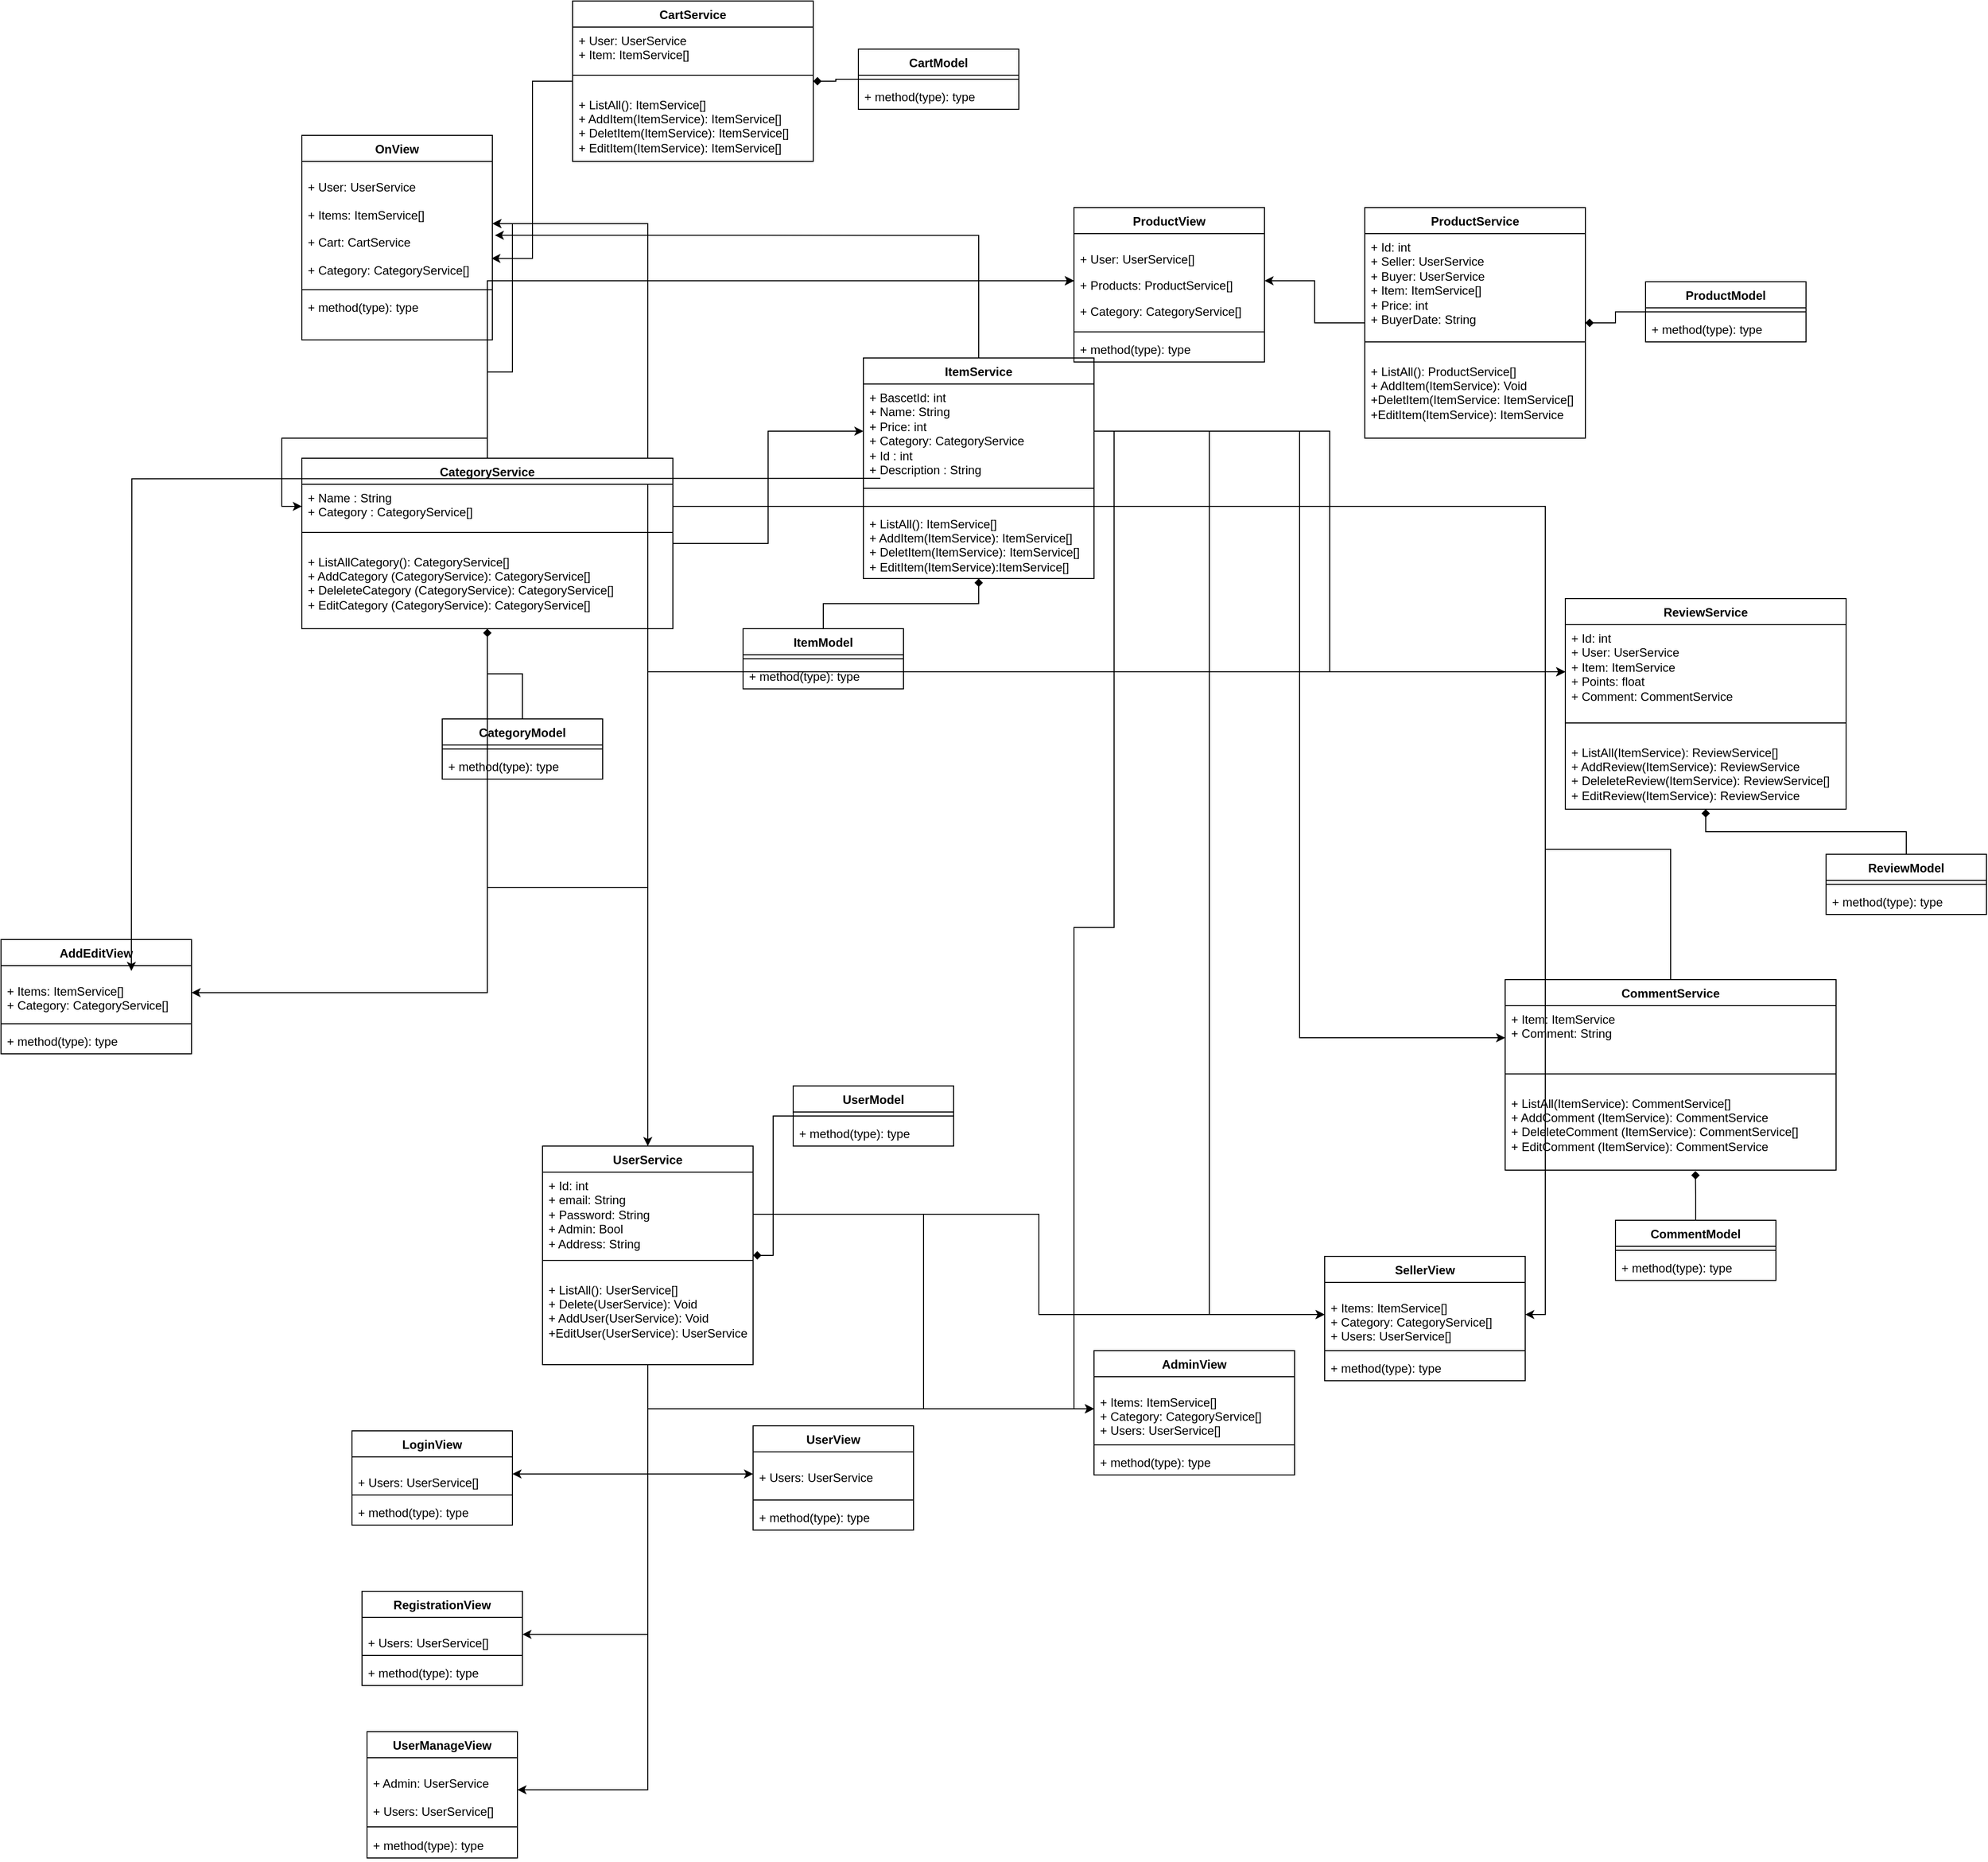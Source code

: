 <mxfile version="22.0.3" type="device">
  <diagram name="Page-1" id="p0fMw2OvhWZZcfrr4o7B">
    <mxGraphModel dx="1168" dy="1782" grid="1" gridSize="10" guides="1" tooltips="1" connect="1" arrows="1" fold="1" page="1" pageScale="1" pageWidth="850" pageHeight="1100" math="0" shadow="0">
      <root>
        <mxCell id="0" />
        <mxCell id="1" parent="0" />
        <mxCell id="Zq40r7ZkaGAquPxQyMr9-77" style="edgeStyle=orthogonalEdgeStyle;rounded=0;orthogonalLoop=1;jettySize=auto;html=1;endArrow=diamond;endFill=1;" parent="1" source="Zq40r7ZkaGAquPxQyMr9-1" target="Zq40r7ZkaGAquPxQyMr9-35" edge="1">
          <mxGeometry relative="1" as="geometry" />
        </mxCell>
        <mxCell id="Zq40r7ZkaGAquPxQyMr9-1" value="UserModel" style="swimlane;fontStyle=1;align=center;verticalAlign=top;childLayout=stackLayout;horizontal=1;startSize=26;horizontalStack=0;resizeParent=1;resizeParentMax=0;resizeLast=0;collapsible=1;marginBottom=0;whiteSpace=wrap;html=1;" parent="1" vertex="1">
          <mxGeometry x="1020" y="296" width="160" height="60" as="geometry">
            <mxRectangle x="480" y="80" width="110" height="50" as="alternateBounds" />
          </mxGeometry>
        </mxCell>
        <mxCell id="Zq40r7ZkaGAquPxQyMr9-3" value="" style="line;strokeWidth=1;fillColor=none;align=left;verticalAlign=middle;spacingTop=-1;spacingLeft=3;spacingRight=3;rotatable=0;labelPosition=right;points=[];portConstraint=eastwest;strokeColor=inherit;" parent="Zq40r7ZkaGAquPxQyMr9-1" vertex="1">
          <mxGeometry y="26" width="160" height="8" as="geometry" />
        </mxCell>
        <mxCell id="Zq40r7ZkaGAquPxQyMr9-4" value="+ method(type): type" style="text;strokeColor=none;fillColor=none;align=left;verticalAlign=top;spacingLeft=4;spacingRight=4;overflow=hidden;rotatable=0;points=[[0,0.5],[1,0.5]];portConstraint=eastwest;whiteSpace=wrap;html=1;" parent="Zq40r7ZkaGAquPxQyMr9-1" vertex="1">
          <mxGeometry y="34" width="160" height="26" as="geometry" />
        </mxCell>
        <mxCell id="Zq40r7ZkaGAquPxQyMr9-74" style="edgeStyle=orthogonalEdgeStyle;rounded=0;orthogonalLoop=1;jettySize=auto;html=1;endArrow=diamond;endFill=1;" parent="1" source="Zq40r7ZkaGAquPxQyMr9-5" target="Zq40r7ZkaGAquPxQyMr9-43" edge="1">
          <mxGeometry relative="1" as="geometry" />
        </mxCell>
        <mxCell id="Zq40r7ZkaGAquPxQyMr9-5" value="ProductModel" style="swimlane;fontStyle=1;align=center;verticalAlign=top;childLayout=stackLayout;horizontal=1;startSize=26;horizontalStack=0;resizeParent=1;resizeParentMax=0;resizeLast=0;collapsible=1;marginBottom=0;whiteSpace=wrap;html=1;" parent="1" vertex="1">
          <mxGeometry x="1870" y="-506" width="160" height="60" as="geometry" />
        </mxCell>
        <mxCell id="Zq40r7ZkaGAquPxQyMr9-7" value="" style="line;strokeWidth=1;fillColor=none;align=left;verticalAlign=middle;spacingTop=-1;spacingLeft=3;spacingRight=3;rotatable=0;labelPosition=right;points=[];portConstraint=eastwest;strokeColor=inherit;" parent="Zq40r7ZkaGAquPxQyMr9-5" vertex="1">
          <mxGeometry y="26" width="160" height="8" as="geometry" />
        </mxCell>
        <mxCell id="Zq40r7ZkaGAquPxQyMr9-8" value="+ method(type): type" style="text;strokeColor=none;fillColor=none;align=left;verticalAlign=top;spacingLeft=4;spacingRight=4;overflow=hidden;rotatable=0;points=[[0,0.5],[1,0.5]];portConstraint=eastwest;whiteSpace=wrap;html=1;" parent="Zq40r7ZkaGAquPxQyMr9-5" vertex="1">
          <mxGeometry y="34" width="160" height="26" as="geometry" />
        </mxCell>
        <mxCell id="Zq40r7ZkaGAquPxQyMr9-9" value="CommentModel" style="swimlane;fontStyle=1;align=center;verticalAlign=top;childLayout=stackLayout;horizontal=1;startSize=26;horizontalStack=0;resizeParent=1;resizeParentMax=0;resizeLast=0;collapsible=1;marginBottom=0;whiteSpace=wrap;html=1;" parent="1" vertex="1">
          <mxGeometry x="1840" y="430" width="160" height="60" as="geometry" />
        </mxCell>
        <mxCell id="Zq40r7ZkaGAquPxQyMr9-11" value="" style="line;strokeWidth=1;fillColor=none;align=left;verticalAlign=middle;spacingTop=-1;spacingLeft=3;spacingRight=3;rotatable=0;labelPosition=right;points=[];portConstraint=eastwest;strokeColor=inherit;" parent="Zq40r7ZkaGAquPxQyMr9-9" vertex="1">
          <mxGeometry y="26" width="160" height="8" as="geometry" />
        </mxCell>
        <mxCell id="Zq40r7ZkaGAquPxQyMr9-12" value="+ method(type): type" style="text;strokeColor=none;fillColor=none;align=left;verticalAlign=top;spacingLeft=4;spacingRight=4;overflow=hidden;rotatable=0;points=[[0,0.5],[1,0.5]];portConstraint=eastwest;whiteSpace=wrap;html=1;" parent="Zq40r7ZkaGAquPxQyMr9-9" vertex="1">
          <mxGeometry y="34" width="160" height="26" as="geometry" />
        </mxCell>
        <mxCell id="Zq40r7ZkaGAquPxQyMr9-73" style="edgeStyle=orthogonalEdgeStyle;rounded=0;orthogonalLoop=1;jettySize=auto;html=1;endArrow=diamond;endFill=1;" parent="1" source="Zq40r7ZkaGAquPxQyMr9-13" target="Zq40r7ZkaGAquPxQyMr9-60" edge="1">
          <mxGeometry relative="1" as="geometry" />
        </mxCell>
        <mxCell id="Zq40r7ZkaGAquPxQyMr9-13" value="CategoryModel" style="swimlane;fontStyle=1;align=center;verticalAlign=top;childLayout=stackLayout;horizontal=1;startSize=26;horizontalStack=0;resizeParent=1;resizeParentMax=0;resizeLast=0;collapsible=1;marginBottom=0;whiteSpace=wrap;html=1;" parent="1" vertex="1">
          <mxGeometry x="670" y="-70" width="160" height="60" as="geometry" />
        </mxCell>
        <mxCell id="Zq40r7ZkaGAquPxQyMr9-15" value="" style="line;strokeWidth=1;fillColor=none;align=left;verticalAlign=middle;spacingTop=-1;spacingLeft=3;spacingRight=3;rotatable=0;labelPosition=right;points=[];portConstraint=eastwest;strokeColor=inherit;" parent="Zq40r7ZkaGAquPxQyMr9-13" vertex="1">
          <mxGeometry y="26" width="160" height="8" as="geometry" />
        </mxCell>
        <mxCell id="Zq40r7ZkaGAquPxQyMr9-16" value="+ method(type): type" style="text;strokeColor=none;fillColor=none;align=left;verticalAlign=top;spacingLeft=4;spacingRight=4;overflow=hidden;rotatable=0;points=[[0,0.5],[1,0.5]];portConstraint=eastwest;whiteSpace=wrap;html=1;" parent="Zq40r7ZkaGAquPxQyMr9-13" vertex="1">
          <mxGeometry y="34" width="160" height="26" as="geometry" />
        </mxCell>
        <mxCell id="Zq40r7ZkaGAquPxQyMr9-75" style="edgeStyle=orthogonalEdgeStyle;rounded=0;orthogonalLoop=1;jettySize=auto;html=1;endArrow=diamond;endFill=1;" parent="1" source="Zq40r7ZkaGAquPxQyMr9-17" target="Zq40r7ZkaGAquPxQyMr9-39" edge="1">
          <mxGeometry relative="1" as="geometry" />
        </mxCell>
        <mxCell id="Zq40r7ZkaGAquPxQyMr9-17" value="CartModel" style="swimlane;fontStyle=1;align=center;verticalAlign=top;childLayout=stackLayout;horizontal=1;startSize=26;horizontalStack=0;resizeParent=1;resizeParentMax=0;resizeLast=0;collapsible=1;marginBottom=0;whiteSpace=wrap;html=1;" parent="1" vertex="1">
          <mxGeometry x="1085" y="-738" width="160" height="60" as="geometry" />
        </mxCell>
        <mxCell id="Zq40r7ZkaGAquPxQyMr9-19" value="" style="line;strokeWidth=1;fillColor=none;align=left;verticalAlign=middle;spacingTop=-1;spacingLeft=3;spacingRight=3;rotatable=0;labelPosition=right;points=[];portConstraint=eastwest;strokeColor=inherit;" parent="Zq40r7ZkaGAquPxQyMr9-17" vertex="1">
          <mxGeometry y="26" width="160" height="8" as="geometry" />
        </mxCell>
        <mxCell id="Zq40r7ZkaGAquPxQyMr9-20" value="+ method(type): type" style="text;strokeColor=none;fillColor=none;align=left;verticalAlign=top;spacingLeft=4;spacingRight=4;overflow=hidden;rotatable=0;points=[[0,0.5],[1,0.5]];portConstraint=eastwest;whiteSpace=wrap;html=1;" parent="Zq40r7ZkaGAquPxQyMr9-17" vertex="1">
          <mxGeometry y="34" width="160" height="26" as="geometry" />
        </mxCell>
        <mxCell id="x44FBl3u2EVMnusIfgSp-1" style="edgeStyle=orthogonalEdgeStyle;rounded=0;orthogonalLoop=1;jettySize=auto;html=1;endArrow=diamond;endFill=1;" edge="1" parent="1" source="Zq40r7ZkaGAquPxQyMr9-21" target="Zq40r7ZkaGAquPxQyMr9-48">
          <mxGeometry relative="1" as="geometry" />
        </mxCell>
        <mxCell id="Zq40r7ZkaGAquPxQyMr9-21" value="ItemModel" style="swimlane;fontStyle=1;align=center;verticalAlign=top;childLayout=stackLayout;horizontal=1;startSize=26;horizontalStack=0;resizeParent=1;resizeParentMax=0;resizeLast=0;collapsible=1;marginBottom=0;whiteSpace=wrap;html=1;" parent="1" vertex="1">
          <mxGeometry x="970" y="-160" width="160" height="60" as="geometry" />
        </mxCell>
        <mxCell id="Zq40r7ZkaGAquPxQyMr9-23" value="" style="line;strokeWidth=1;fillColor=none;align=left;verticalAlign=middle;spacingTop=-1;spacingLeft=3;spacingRight=3;rotatable=0;labelPosition=right;points=[];portConstraint=eastwest;strokeColor=inherit;" parent="Zq40r7ZkaGAquPxQyMr9-21" vertex="1">
          <mxGeometry y="26" width="160" height="8" as="geometry" />
        </mxCell>
        <mxCell id="Zq40r7ZkaGAquPxQyMr9-24" value="+ method(type): type" style="text;strokeColor=none;fillColor=none;align=left;verticalAlign=top;spacingLeft=4;spacingRight=4;overflow=hidden;rotatable=0;points=[[0,0.5],[1,0.5]];portConstraint=eastwest;whiteSpace=wrap;html=1;" parent="Zq40r7ZkaGAquPxQyMr9-21" vertex="1">
          <mxGeometry y="34" width="160" height="26" as="geometry" />
        </mxCell>
        <mxCell id="Zq40r7ZkaGAquPxQyMr9-72" style="edgeStyle=orthogonalEdgeStyle;rounded=0;orthogonalLoop=1;jettySize=auto;html=1;endArrow=diamond;endFill=1;" parent="1" source="Zq40r7ZkaGAquPxQyMr9-25" target="Zq40r7ZkaGAquPxQyMr9-56" edge="1">
          <mxGeometry relative="1" as="geometry" />
        </mxCell>
        <mxCell id="Zq40r7ZkaGAquPxQyMr9-25" value="ReviewModel" style="swimlane;fontStyle=1;align=center;verticalAlign=top;childLayout=stackLayout;horizontal=1;startSize=26;horizontalStack=0;resizeParent=1;resizeParentMax=0;resizeLast=0;collapsible=1;marginBottom=0;whiteSpace=wrap;html=1;" parent="1" vertex="1">
          <mxGeometry x="2050" y="65" width="160" height="60" as="geometry" />
        </mxCell>
        <mxCell id="Zq40r7ZkaGAquPxQyMr9-27" value="" style="line;strokeWidth=1;fillColor=none;align=left;verticalAlign=middle;spacingTop=-1;spacingLeft=3;spacingRight=3;rotatable=0;labelPosition=right;points=[];portConstraint=eastwest;strokeColor=inherit;" parent="Zq40r7ZkaGAquPxQyMr9-25" vertex="1">
          <mxGeometry y="26" width="160" height="8" as="geometry" />
        </mxCell>
        <mxCell id="Zq40r7ZkaGAquPxQyMr9-28" value="+ method(type): type" style="text;strokeColor=none;fillColor=none;align=left;verticalAlign=top;spacingLeft=4;spacingRight=4;overflow=hidden;rotatable=0;points=[[0,0.5],[1,0.5]];portConstraint=eastwest;whiteSpace=wrap;html=1;" parent="Zq40r7ZkaGAquPxQyMr9-25" vertex="1">
          <mxGeometry y="34" width="160" height="26" as="geometry" />
        </mxCell>
        <mxCell id="Zq40r7ZkaGAquPxQyMr9-83" style="edgeStyle=orthogonalEdgeStyle;rounded=0;orthogonalLoop=1;jettySize=auto;html=1;" parent="1" source="Zq40r7ZkaGAquPxQyMr9-35" target="Zq40r7ZkaGAquPxQyMr9-57" edge="1">
          <mxGeometry relative="1" as="geometry" />
        </mxCell>
        <mxCell id="Zq40r7ZkaGAquPxQyMr9-134" style="edgeStyle=orthogonalEdgeStyle;rounded=0;orthogonalLoop=1;jettySize=auto;html=1;" parent="1" source="Zq40r7ZkaGAquPxQyMr9-35" target="Zq40r7ZkaGAquPxQyMr9-94" edge="1">
          <mxGeometry relative="1" as="geometry" />
        </mxCell>
        <mxCell id="Zq40r7ZkaGAquPxQyMr9-138" style="edgeStyle=orthogonalEdgeStyle;rounded=0;orthogonalLoop=1;jettySize=auto;html=1;" parent="1" source="Zq40r7ZkaGAquPxQyMr9-35" target="Zq40r7ZkaGAquPxQyMr9-90" edge="1">
          <mxGeometry relative="1" as="geometry" />
        </mxCell>
        <mxCell id="Zq40r7ZkaGAquPxQyMr9-144" style="edgeStyle=orthogonalEdgeStyle;rounded=0;orthogonalLoop=1;jettySize=auto;html=1;" parent="1" source="Zq40r7ZkaGAquPxQyMr9-35" target="Zq40r7ZkaGAquPxQyMr9-106" edge="1">
          <mxGeometry relative="1" as="geometry" />
        </mxCell>
        <mxCell id="Zq40r7ZkaGAquPxQyMr9-145" style="edgeStyle=orthogonalEdgeStyle;rounded=0;orthogonalLoop=1;jettySize=auto;html=1;" parent="1" source="Zq40r7ZkaGAquPxQyMr9-35" target="Zq40r7ZkaGAquPxQyMr9-131" edge="1">
          <mxGeometry relative="1" as="geometry" />
        </mxCell>
        <mxCell id="Zq40r7ZkaGAquPxQyMr9-152" style="edgeStyle=orthogonalEdgeStyle;rounded=0;orthogonalLoop=1;jettySize=auto;html=1;" parent="1" source="Zq40r7ZkaGAquPxQyMr9-35" target="Zq40r7ZkaGAquPxQyMr9-110" edge="1">
          <mxGeometry relative="1" as="geometry" />
        </mxCell>
        <mxCell id="x44FBl3u2EVMnusIfgSp-3" style="edgeStyle=orthogonalEdgeStyle;rounded=0;orthogonalLoop=1;jettySize=auto;html=1;" edge="1" parent="1" source="Zq40r7ZkaGAquPxQyMr9-35" target="Zq40r7ZkaGAquPxQyMr9-119">
          <mxGeometry relative="1" as="geometry" />
        </mxCell>
        <mxCell id="Zq40r7ZkaGAquPxQyMr9-39" value="CartService" style="swimlane;fontStyle=1;align=center;verticalAlign=top;childLayout=stackLayout;horizontal=1;startSize=26;horizontalStack=0;resizeParent=1;resizeParentMax=0;resizeLast=0;collapsible=1;marginBottom=0;whiteSpace=wrap;html=1;" parent="1" vertex="1">
          <mxGeometry x="800" y="-786" width="240" height="160" as="geometry" />
        </mxCell>
        <mxCell id="Zq40r7ZkaGAquPxQyMr9-40" value="+ User: UserService&lt;br&gt;+ Item: ItemService[]&lt;br&gt;" style="text;strokeColor=none;fillColor=none;align=left;verticalAlign=top;spacingLeft=4;spacingRight=4;overflow=hidden;rotatable=0;points=[[0,0.5],[1,0.5]];portConstraint=eastwest;whiteSpace=wrap;html=1;" parent="Zq40r7ZkaGAquPxQyMr9-39" vertex="1">
          <mxGeometry y="26" width="240" height="44" as="geometry" />
        </mxCell>
        <mxCell id="Zq40r7ZkaGAquPxQyMr9-41" value="" style="line;strokeWidth=1;fillColor=none;align=left;verticalAlign=middle;spacingTop=-1;spacingLeft=3;spacingRight=3;rotatable=0;labelPosition=right;points=[];portConstraint=eastwest;strokeColor=inherit;" parent="Zq40r7ZkaGAquPxQyMr9-39" vertex="1">
          <mxGeometry y="70" width="240" height="8" as="geometry" />
        </mxCell>
        <mxCell id="Zq40r7ZkaGAquPxQyMr9-42" value="&lt;p style=&quot;margin-bottom:0cm;line-height:normal&quot; class=&quot;MsoNormal&quot;&gt;+ ListAll(): ItemService[]&lt;/p&gt;&lt;span style=&quot;background-color: initial;&quot;&gt;+ AddItem(ItemService):&amp;nbsp;&lt;/span&gt;&lt;span style=&quot;background-color: initial;&quot;&gt;ItemService[]&lt;/span&gt;&lt;span style=&quot;background-color: initial;&quot;&gt;&lt;br&gt;&lt;/span&gt;&lt;span style=&quot;background-color: initial;&quot;&gt;+ DeletItem(ItemService):&amp;nbsp;&lt;/span&gt;&lt;span style=&quot;background-color: initial;&quot;&gt;ItemService[]&lt;/span&gt;&lt;span style=&quot;background-color: initial;&quot;&gt;&lt;br&gt;&lt;/span&gt;&lt;span style=&quot;background-color: initial;&quot;&gt;+ EditItem(ItemService):&amp;nbsp;&lt;/span&gt;&lt;span style=&quot;background-color: initial;&quot;&gt;ItemService[]&lt;/span&gt;" style="text;strokeColor=none;fillColor=none;align=left;verticalAlign=top;spacingLeft=4;spacingRight=4;overflow=hidden;rotatable=0;points=[[0,0.5],[1,0.5]];portConstraint=eastwest;whiteSpace=wrap;html=1;" parent="Zq40r7ZkaGAquPxQyMr9-39" vertex="1">
          <mxGeometry y="78" width="240" height="82" as="geometry" />
        </mxCell>
        <mxCell id="x44FBl3u2EVMnusIfgSp-5" style="edgeStyle=orthogonalEdgeStyle;rounded=0;orthogonalLoop=1;jettySize=auto;html=1;" edge="1" parent="1" source="Zq40r7ZkaGAquPxQyMr9-43" target="Zq40r7ZkaGAquPxQyMr9-119">
          <mxGeometry relative="1" as="geometry" />
        </mxCell>
        <mxCell id="Zq40r7ZkaGAquPxQyMr9-43" value="ProductService" style="swimlane;fontStyle=1;align=center;verticalAlign=top;childLayout=stackLayout;horizontal=1;startSize=26;horizontalStack=0;resizeParent=1;resizeParentMax=0;resizeLast=0;collapsible=1;marginBottom=0;whiteSpace=wrap;html=1;" parent="1" vertex="1">
          <mxGeometry x="1590" y="-580" width="220" height="230" as="geometry" />
        </mxCell>
        <mxCell id="Zq40r7ZkaGAquPxQyMr9-44" value="+ Id: int&lt;br&gt;+ Seller: UserService&lt;br&gt;+ Buyer: UserService&lt;br&gt;+ Item: ItemService[]&lt;br&gt;+ Price: int&lt;br&gt;+ BuyerDate: String" style="text;strokeColor=none;fillColor=none;align=left;verticalAlign=top;spacingLeft=4;spacingRight=4;overflow=hidden;rotatable=0;points=[[0,0.5],[1,0.5]];portConstraint=eastwest;whiteSpace=wrap;html=1;" parent="Zq40r7ZkaGAquPxQyMr9-43" vertex="1">
          <mxGeometry y="26" width="220" height="104" as="geometry" />
        </mxCell>
        <mxCell id="Zq40r7ZkaGAquPxQyMr9-45" value="" style="line;strokeWidth=1;fillColor=none;align=left;verticalAlign=middle;spacingTop=-1;spacingLeft=3;spacingRight=3;rotatable=0;labelPosition=right;points=[];portConstraint=eastwest;strokeColor=inherit;" parent="Zq40r7ZkaGAquPxQyMr9-43" vertex="1">
          <mxGeometry y="130" width="220" height="8" as="geometry" />
        </mxCell>
        <mxCell id="Zq40r7ZkaGAquPxQyMr9-46" value="&lt;p style=&quot;margin-bottom:0cm;line-height:normal&quot; class=&quot;MsoNormal&quot;&gt;+ ListAll(): ProductService[]&lt;/p&gt;&lt;span style=&quot;background-color: initial;&quot;&gt;+ AddItem(ItemService):&amp;nbsp;&lt;/span&gt;&lt;span style=&quot;background-color: initial;&quot;&gt;Void&lt;/span&gt;&lt;span style=&quot;background-color: initial;&quot;&gt;&lt;br&gt;&lt;/span&gt;&lt;span style=&quot;background-color: initial;&quot;&gt;+DeletItem(ItemService:&amp;nbsp;&lt;/span&gt;&lt;span style=&quot;background-color: initial;&quot;&gt;ItemService[]&lt;/span&gt;&lt;span style=&quot;background-color: initial;&quot;&gt;&lt;br&gt;&lt;/span&gt;&lt;span style=&quot;background-color: initial;&quot;&gt;+EditItem(ItemService):&amp;nbsp;&lt;/span&gt;&lt;span style=&quot;background-color: initial;&quot;&gt;ItemService&amp;nbsp;&lt;/span&gt;&lt;span style=&quot;background-color: initial;&quot;&gt;&lt;br&gt;&lt;/span&gt;" style="text;strokeColor=none;fillColor=none;align=left;verticalAlign=top;spacingLeft=4;spacingRight=4;overflow=hidden;rotatable=0;points=[[0,0.5],[1,0.5]];portConstraint=eastwest;whiteSpace=wrap;html=1;" parent="Zq40r7ZkaGAquPxQyMr9-43" vertex="1">
          <mxGeometry y="138" width="220" height="92" as="geometry" />
        </mxCell>
        <mxCell id="Zq40r7ZkaGAquPxQyMr9-136" style="edgeStyle=orthogonalEdgeStyle;rounded=0;orthogonalLoop=1;jettySize=auto;html=1;" parent="1" source="Zq40r7ZkaGAquPxQyMr9-48" target="Zq40r7ZkaGAquPxQyMr9-119" edge="1">
          <mxGeometry relative="1" as="geometry" />
        </mxCell>
        <mxCell id="Zq40r7ZkaGAquPxQyMr9-48" value="ItemService" style="swimlane;fontStyle=1;align=center;verticalAlign=top;childLayout=stackLayout;horizontal=1;startSize=26;horizontalStack=0;resizeParent=1;resizeParentMax=0;resizeLast=0;collapsible=1;marginBottom=0;whiteSpace=wrap;html=1;" parent="1" vertex="1">
          <mxGeometry x="1090" y="-430" width="230" height="220" as="geometry" />
        </mxCell>
        <mxCell id="Zq40r7ZkaGAquPxQyMr9-49" value="+ BascetId: int&lt;br&gt;+ Name: String&lt;br&gt;+ Price: int&lt;br&gt;+ Category: CategoryService&lt;br&gt;+ Id : int&lt;br&gt;+&amp;nbsp;Description : String" style="text;strokeColor=none;fillColor=none;align=left;verticalAlign=top;spacingLeft=4;spacingRight=4;overflow=hidden;rotatable=0;points=[[0,0.5],[1,0.5]];portConstraint=eastwest;whiteSpace=wrap;html=1;" parent="Zq40r7ZkaGAquPxQyMr9-48" vertex="1">
          <mxGeometry y="26" width="230" height="94" as="geometry" />
        </mxCell>
        <mxCell id="Zq40r7ZkaGAquPxQyMr9-50" value="" style="line;strokeWidth=1;fillColor=none;align=left;verticalAlign=middle;spacingTop=-1;spacingLeft=3;spacingRight=3;rotatable=0;labelPosition=right;points=[];portConstraint=eastwest;strokeColor=inherit;" parent="Zq40r7ZkaGAquPxQyMr9-48" vertex="1">
          <mxGeometry y="120" width="230" height="20" as="geometry" />
        </mxCell>
        <mxCell id="Zq40r7ZkaGAquPxQyMr9-51" value="&lt;p style=&quot;margin-bottom:0cm;line-height:normal&quot; class=&quot;MsoNormal&quot;&gt;+ ListAll(): ItemService[]&lt;/p&gt;&lt;span style=&quot;background-color: initial;&quot;&gt;+ AddItem(ItemService):&amp;nbsp;&lt;/span&gt;&lt;span style=&quot;background-color: initial;&quot;&gt;ItemService[]&lt;/span&gt;&lt;span style=&quot;background-color: initial;&quot;&gt;&lt;br&gt;&lt;/span&gt;&lt;span style=&quot;background-color: initial;&quot;&gt;+ DeletItem(ItemService):&amp;nbsp;&lt;/span&gt;&lt;span style=&quot;background-color: initial;&quot;&gt;ItemService[]&lt;/span&gt;&lt;span style=&quot;background-color: initial;&quot;&gt;&lt;br&gt;&lt;/span&gt;&lt;span style=&quot;background-color: initial;&quot;&gt;+ EditItem(ItemService):&lt;/span&gt;&lt;span style=&quot;background-color: initial;&quot;&gt;ItemService[]&lt;/span&gt;&lt;span style=&quot;background-color: initial;&quot;&gt;&lt;br&gt;&lt;/span&gt;" style="text;strokeColor=none;fillColor=none;align=left;verticalAlign=top;spacingLeft=4;spacingRight=4;overflow=hidden;rotatable=0;points=[[0,0.5],[1,0.5]];portConstraint=eastwest;whiteSpace=wrap;html=1;" parent="Zq40r7ZkaGAquPxQyMr9-48" vertex="1">
          <mxGeometry y="140" width="230" height="80" as="geometry" />
        </mxCell>
        <mxCell id="Zq40r7ZkaGAquPxQyMr9-85" style="edgeStyle=orthogonalEdgeStyle;rounded=0;orthogonalLoop=1;jettySize=auto;html=1;" parent="1" source="Zq40r7ZkaGAquPxQyMr9-52" target="Zq40r7ZkaGAquPxQyMr9-57" edge="1">
          <mxGeometry relative="1" as="geometry" />
        </mxCell>
        <mxCell id="Zq40r7ZkaGAquPxQyMr9-52" value="CommentService" style="swimlane;fontStyle=1;align=center;verticalAlign=top;childLayout=stackLayout;horizontal=1;startSize=26;horizontalStack=0;resizeParent=1;resizeParentMax=0;resizeLast=0;collapsible=1;marginBottom=0;whiteSpace=wrap;html=1;" parent="1" vertex="1">
          <mxGeometry x="1730" y="190" width="330" height="190" as="geometry" />
        </mxCell>
        <mxCell id="Zq40r7ZkaGAquPxQyMr9-53" value="+ Item: ItemService&lt;br&gt;+ Comment: String" style="text;strokeColor=none;fillColor=none;align=left;verticalAlign=top;spacingLeft=4;spacingRight=4;overflow=hidden;rotatable=0;points=[[0,0.5],[1,0.5]];portConstraint=eastwest;whiteSpace=wrap;html=1;" parent="Zq40r7ZkaGAquPxQyMr9-52" vertex="1">
          <mxGeometry y="26" width="330" height="64" as="geometry" />
        </mxCell>
        <mxCell id="Zq40r7ZkaGAquPxQyMr9-54" value="" style="line;strokeWidth=1;fillColor=none;align=left;verticalAlign=middle;spacingTop=-1;spacingLeft=3;spacingRight=3;rotatable=0;labelPosition=right;points=[];portConstraint=eastwest;strokeColor=inherit;" parent="Zq40r7ZkaGAquPxQyMr9-52" vertex="1">
          <mxGeometry y="90" width="330" height="8" as="geometry" />
        </mxCell>
        <mxCell id="Zq40r7ZkaGAquPxQyMr9-55" value="&lt;p style=&quot;margin-bottom:0cm;line-height:normal&quot; class=&quot;MsoNormal&quot;&gt;+ ListAll(ItemService): CommentService[]&lt;/p&gt;&lt;span style=&quot;background-color: initial;&quot;&gt;+ AddComment (ItemService):&amp;nbsp;&lt;/span&gt;&lt;span style=&quot;background-color: initial;&quot;&gt;CommentService&lt;/span&gt;&lt;span style=&quot;background-color: initial;&quot;&gt;&lt;br&gt;&lt;/span&gt;&lt;span style=&quot;background-color: initial;&quot;&gt;+ DeleleteComment&amp;nbsp;&lt;/span&gt;&lt;span style=&quot;background-color: initial;&quot;&gt;(ItemService): CommentService[]&lt;/span&gt;&lt;span style=&quot;background-color: initial;&quot;&gt;&lt;br&gt;&lt;/span&gt;&lt;span style=&quot;background-color: initial;&quot;&gt;+ EditComment (ItemService):&amp;nbsp;&lt;/span&gt;&lt;span style=&quot;background-color: initial;&quot;&gt;CommentService&lt;/span&gt;&lt;span style=&quot;background-color: initial;&quot;&gt;&lt;br&gt;&lt;/span&gt;" style="text;strokeColor=none;fillColor=none;align=left;verticalAlign=top;spacingLeft=4;spacingRight=4;overflow=hidden;rotatable=0;points=[[0,0.5],[1,0.5]];portConstraint=eastwest;whiteSpace=wrap;html=1;" parent="Zq40r7ZkaGAquPxQyMr9-52" vertex="1">
          <mxGeometry y="98" width="330" height="92" as="geometry" />
        </mxCell>
        <mxCell id="Zq40r7ZkaGAquPxQyMr9-56" value="ReviewService" style="swimlane;fontStyle=1;align=center;verticalAlign=top;childLayout=stackLayout;horizontal=1;startSize=26;horizontalStack=0;resizeParent=1;resizeParentMax=0;resizeLast=0;collapsible=1;marginBottom=0;whiteSpace=wrap;html=1;" parent="1" vertex="1">
          <mxGeometry x="1790" y="-190" width="280" height="210" as="geometry" />
        </mxCell>
        <mxCell id="Zq40r7ZkaGAquPxQyMr9-57" value="+ Id: int&lt;br&gt;+ User: UserService&lt;br&gt;+ Item: ItemService&lt;br&gt;+ Points: float&lt;br&gt;+ Comment: CommentService" style="text;strokeColor=none;fillColor=none;align=left;verticalAlign=top;spacingLeft=4;spacingRight=4;overflow=hidden;rotatable=0;points=[[0,0.5],[1,0.5]];portConstraint=eastwest;whiteSpace=wrap;html=1;" parent="Zq40r7ZkaGAquPxQyMr9-56" vertex="1">
          <mxGeometry y="26" width="280" height="94" as="geometry" />
        </mxCell>
        <mxCell id="Zq40r7ZkaGAquPxQyMr9-58" value="" style="line;strokeWidth=1;fillColor=none;align=left;verticalAlign=middle;spacingTop=-1;spacingLeft=3;spacingRight=3;rotatable=0;labelPosition=right;points=[];portConstraint=eastwest;strokeColor=inherit;" parent="Zq40r7ZkaGAquPxQyMr9-56" vertex="1">
          <mxGeometry y="120" width="280" height="8" as="geometry" />
        </mxCell>
        <mxCell id="Zq40r7ZkaGAquPxQyMr9-59" value="&lt;p style=&quot;margin-bottom:0cm;line-height:normal&quot; class=&quot;MsoNormal&quot;&gt;+ ListAll(ItemService): ReviewService[]&lt;/p&gt;&lt;span style=&quot;background-color: initial;&quot;&gt;+ AddReview(ItemService):&amp;nbsp;&lt;/span&gt;&lt;span style=&quot;background-color: initial;&quot;&gt;ReviewService&lt;/span&gt;&lt;span style=&quot;background-color: initial;&quot;&gt;&lt;br&gt;&lt;/span&gt;&lt;span style=&quot;background-color: initial;&quot;&gt;+ DeleleteReview(ItemService):&amp;nbsp;&lt;/span&gt;&lt;span style=&quot;background-color: initial;&quot;&gt;ReviewService[]&lt;/span&gt;&lt;span style=&quot;background-color: initial;&quot;&gt;&lt;br&gt;&lt;/span&gt;&lt;span style=&quot;background-color: initial;&quot;&gt;+ EditReview(ItemService):&amp;nbsp;&lt;/span&gt;&lt;span style=&quot;background-color: initial;&quot;&gt;ReviewService&lt;/span&gt;&lt;span style=&quot;background-color: initial;&quot;&gt;&lt;br&gt;&lt;/span&gt;" style="text;strokeColor=none;fillColor=none;align=left;verticalAlign=top;spacingLeft=4;spacingRight=4;overflow=hidden;rotatable=0;points=[[0,0.5],[1,0.5]];portConstraint=eastwest;whiteSpace=wrap;html=1;" parent="Zq40r7ZkaGAquPxQyMr9-56" vertex="1">
          <mxGeometry y="128" width="280" height="82" as="geometry" />
        </mxCell>
        <mxCell id="Zq40r7ZkaGAquPxQyMr9-78" style="rounded=0;orthogonalLoop=1;jettySize=auto;html=1;edgeStyle=orthogonalEdgeStyle;strokeColor=default;" parent="1" source="Zq40r7ZkaGAquPxQyMr9-60" target="Zq40r7ZkaGAquPxQyMr9-49" edge="1">
          <mxGeometry relative="1" as="geometry" />
        </mxCell>
        <mxCell id="Zq40r7ZkaGAquPxQyMr9-137" style="edgeStyle=orthogonalEdgeStyle;rounded=0;orthogonalLoop=1;jettySize=auto;html=1;" parent="1" source="Zq40r7ZkaGAquPxQyMr9-60" target="Zq40r7ZkaGAquPxQyMr9-119" edge="1">
          <mxGeometry relative="1" as="geometry" />
        </mxCell>
        <mxCell id="Zq40r7ZkaGAquPxQyMr9-141" style="edgeStyle=orthogonalEdgeStyle;rounded=0;orthogonalLoop=1;jettySize=auto;html=1;" parent="1" source="Zq40r7ZkaGAquPxQyMr9-60" target="Zq40r7ZkaGAquPxQyMr9-90" edge="1">
          <mxGeometry relative="1" as="geometry" />
        </mxCell>
        <mxCell id="Zq40r7ZkaGAquPxQyMr9-143" style="edgeStyle=orthogonalEdgeStyle;rounded=0;orthogonalLoop=1;jettySize=auto;html=1;" parent="1" source="Zq40r7ZkaGAquPxQyMr9-60" target="Zq40r7ZkaGAquPxQyMr9-102" edge="1">
          <mxGeometry relative="1" as="geometry" />
        </mxCell>
        <mxCell id="Zq40r7ZkaGAquPxQyMr9-147" style="edgeStyle=orthogonalEdgeStyle;rounded=0;orthogonalLoop=1;jettySize=auto;html=1;" parent="1" source="Zq40r7ZkaGAquPxQyMr9-35" target="Zq40r7ZkaGAquPxQyMr9-127" edge="1">
          <mxGeometry relative="1" as="geometry" />
        </mxCell>
        <mxCell id="Zq40r7ZkaGAquPxQyMr9-60" value="CategoryService&lt;br&gt;" style="swimlane;fontStyle=1;align=center;verticalAlign=top;childLayout=stackLayout;horizontal=1;startSize=26;horizontalStack=0;resizeParent=1;resizeParentMax=0;resizeLast=0;collapsible=1;marginBottom=0;whiteSpace=wrap;html=1;" parent="1" vertex="1">
          <mxGeometry x="530" y="-330" width="370" height="170" as="geometry" />
        </mxCell>
        <mxCell id="Zq40r7ZkaGAquPxQyMr9-61" value="+ Name : String&lt;br&gt;+ Category : CategoryService[]" style="text;strokeColor=none;fillColor=none;align=left;verticalAlign=top;spacingLeft=4;spacingRight=4;overflow=hidden;rotatable=0;points=[[0,0.5],[1,0.5]];portConstraint=eastwest;whiteSpace=wrap;html=1;" parent="Zq40r7ZkaGAquPxQyMr9-60" vertex="1">
          <mxGeometry y="26" width="370" height="44" as="geometry" />
        </mxCell>
        <mxCell id="Zq40r7ZkaGAquPxQyMr9-62" value="" style="line;strokeWidth=1;fillColor=none;align=left;verticalAlign=middle;spacingTop=-1;spacingLeft=3;spacingRight=3;rotatable=0;labelPosition=right;points=[];portConstraint=eastwest;strokeColor=inherit;" parent="Zq40r7ZkaGAquPxQyMr9-60" vertex="1">
          <mxGeometry y="70" width="370" height="8" as="geometry" />
        </mxCell>
        <mxCell id="Zq40r7ZkaGAquPxQyMr9-63" value="&lt;p style=&quot;margin-bottom:0cm;line-height:normal&quot; class=&quot;MsoNormal&quot;&gt;+ ListAllCategory(): CategoryService[]&lt;/p&gt;&lt;span style=&quot;background-color: initial;&quot;&gt;+ AddCategory (CategoryService):&amp;nbsp;&lt;/span&gt;&lt;span style=&quot;background-color: initial;&quot;&gt;CategoryService[]&lt;/span&gt;&lt;span style=&quot;background-color: initial;&quot;&gt;&lt;br&gt;&lt;/span&gt;&lt;span style=&quot;background-color: initial;&quot;&gt;+ DeleleteCategory&amp;nbsp;&lt;/span&gt;&lt;span style=&quot;background-color: initial;&quot;&gt;(CategoryService): CategoryService[]&lt;/span&gt;&lt;span style=&quot;background-color: initial;&quot;&gt;&lt;br&gt;&lt;/span&gt;&lt;span style=&quot;background-color: initial;&quot;&gt;+ EditCategory (CategoryService):&amp;nbsp;&lt;/span&gt;&lt;span style=&quot;background-color: initial;&quot;&gt;CategoryService[]&lt;/span&gt;&lt;span style=&quot;background-color: initial;&quot;&gt;&lt;br&gt;&lt;/span&gt;" style="text;strokeColor=none;fillColor=none;align=left;verticalAlign=top;spacingLeft=4;spacingRight=4;overflow=hidden;rotatable=0;points=[[0,0.5],[1,0.5]];portConstraint=eastwest;whiteSpace=wrap;html=1;" parent="Zq40r7ZkaGAquPxQyMr9-60" vertex="1">
          <mxGeometry y="78" width="370" height="92" as="geometry" />
        </mxCell>
        <mxCell id="Zq40r7ZkaGAquPxQyMr9-82" style="edgeStyle=orthogonalEdgeStyle;rounded=0;orthogonalLoop=1;jettySize=auto;html=1;" parent="Zq40r7ZkaGAquPxQyMr9-60" source="Zq40r7ZkaGAquPxQyMr9-60" target="Zq40r7ZkaGAquPxQyMr9-61" edge="1">
          <mxGeometry relative="1" as="geometry" />
        </mxCell>
        <mxCell id="Zq40r7ZkaGAquPxQyMr9-69" style="edgeStyle=orthogonalEdgeStyle;rounded=0;orthogonalLoop=1;jettySize=auto;html=1;entryX=0.575;entryY=1.01;entryDx=0;entryDy=0;entryPerimeter=0;endArrow=diamond;endFill=1;" parent="1" source="Zq40r7ZkaGAquPxQyMr9-9" target="Zq40r7ZkaGAquPxQyMr9-55" edge="1">
          <mxGeometry relative="1" as="geometry" />
        </mxCell>
        <mxCell id="Zq40r7ZkaGAquPxQyMr9-84" style="edgeStyle=orthogonalEdgeStyle;rounded=0;orthogonalLoop=1;jettySize=auto;html=1;" parent="1" source="Zq40r7ZkaGAquPxQyMr9-49" target="Zq40r7ZkaGAquPxQyMr9-57" edge="1">
          <mxGeometry relative="1" as="geometry" />
        </mxCell>
        <mxCell id="Zq40r7ZkaGAquPxQyMr9-87" style="edgeStyle=orthogonalEdgeStyle;rounded=0;orthogonalLoop=1;jettySize=auto;html=1;" parent="1" source="Zq40r7ZkaGAquPxQyMr9-49" target="Zq40r7ZkaGAquPxQyMr9-53" edge="1">
          <mxGeometry relative="1" as="geometry" />
        </mxCell>
        <mxCell id="Zq40r7ZkaGAquPxQyMr9-89" value="OnView" style="swimlane;fontStyle=1;align=center;verticalAlign=top;childLayout=stackLayout;horizontal=1;startSize=26;horizontalStack=0;resizeParent=1;resizeParentMax=0;resizeLast=0;collapsible=1;marginBottom=0;whiteSpace=wrap;html=1;" parent="1" vertex="1">
          <mxGeometry x="530" y="-652" width="190" height="204" as="geometry" />
        </mxCell>
        <mxCell id="Zq40r7ZkaGAquPxQyMr9-90" value="&lt;p style=&quot;margin-bottom:0cm;line-height:normal&quot; class=&quot;MsoNormal&quot;&gt;+ User: UserService&lt;/p&gt;&lt;span style=&quot;background-color: initial;&quot;&gt;&lt;br&gt;+ Items: ItemService[]&lt;/span&gt;&lt;br&gt;&lt;p style=&quot;margin-bottom:0cm;line-height:normal&quot; class=&quot;MsoNormal&quot;&gt;&lt;span style=&quot;background-color: initial;&quot;&gt;+ Cart: &lt;/span&gt;&lt;span style=&quot;background-color: initial;&quot;&gt;CartService&lt;/span&gt;&lt;/p&gt;&lt;span style=&quot;background-color: initial;&quot;&gt;&lt;br&gt;+ Category: CategoryService[]&lt;/span&gt;" style="text;strokeColor=none;fillColor=none;align=left;verticalAlign=top;spacingLeft=4;spacingRight=4;overflow=hidden;rotatable=0;points=[[0,0.5],[1,0.5]];portConstraint=eastwest;whiteSpace=wrap;html=1;" parent="Zq40r7ZkaGAquPxQyMr9-89" vertex="1">
          <mxGeometry y="26" width="190" height="124" as="geometry" />
        </mxCell>
        <mxCell id="Zq40r7ZkaGAquPxQyMr9-91" value="" style="line;strokeWidth=1;fillColor=none;align=left;verticalAlign=middle;spacingTop=-1;spacingLeft=3;spacingRight=3;rotatable=0;labelPosition=right;points=[];portConstraint=eastwest;strokeColor=inherit;" parent="Zq40r7ZkaGAquPxQyMr9-89" vertex="1">
          <mxGeometry y="150" width="190" height="8" as="geometry" />
        </mxCell>
        <mxCell id="Zq40r7ZkaGAquPxQyMr9-92" value="+ method(type): type" style="text;strokeColor=none;fillColor=none;align=left;verticalAlign=top;spacingLeft=4;spacingRight=4;overflow=hidden;rotatable=0;points=[[0,0.5],[1,0.5]];portConstraint=eastwest;whiteSpace=wrap;html=1;" parent="Zq40r7ZkaGAquPxQyMr9-89" vertex="1">
          <mxGeometry y="158" width="190" height="46" as="geometry" />
        </mxCell>
        <mxCell id="Zq40r7ZkaGAquPxQyMr9-93" value="UserManageView" style="swimlane;fontStyle=1;align=center;verticalAlign=top;childLayout=stackLayout;horizontal=1;startSize=26;horizontalStack=0;resizeParent=1;resizeParentMax=0;resizeLast=0;collapsible=1;marginBottom=0;whiteSpace=wrap;html=1;" parent="1" vertex="1">
          <mxGeometry x="595" y="940" width="150" height="126" as="geometry" />
        </mxCell>
        <mxCell id="Zq40r7ZkaGAquPxQyMr9-94" value="&lt;p style=&quot;margin-bottom:0cm;line-height:normal&quot; class=&quot;MsoNormal&quot;&gt;+ Admin: UserService&lt;/p&gt;&lt;span style=&quot;background-color: initial;&quot;&gt;&lt;br&gt;+ Users: UserService[]&lt;/span&gt;" style="text;strokeColor=none;fillColor=none;align=left;verticalAlign=top;spacingLeft=4;spacingRight=4;overflow=hidden;rotatable=0;points=[[0,0.5],[1,0.5]];portConstraint=eastwest;whiteSpace=wrap;html=1;" parent="Zq40r7ZkaGAquPxQyMr9-93" vertex="1">
          <mxGeometry y="26" width="150" height="64" as="geometry" />
        </mxCell>
        <mxCell id="Zq40r7ZkaGAquPxQyMr9-95" value="" style="line;strokeWidth=1;fillColor=none;align=left;verticalAlign=middle;spacingTop=-1;spacingLeft=3;spacingRight=3;rotatable=0;labelPosition=right;points=[];portConstraint=eastwest;strokeColor=inherit;" parent="Zq40r7ZkaGAquPxQyMr9-93" vertex="1">
          <mxGeometry y="90" width="150" height="10" as="geometry" />
        </mxCell>
        <mxCell id="Zq40r7ZkaGAquPxQyMr9-96" value="+ method(type): type" style="text;strokeColor=none;fillColor=none;align=left;verticalAlign=top;spacingLeft=4;spacingRight=4;overflow=hidden;rotatable=0;points=[[0,0.5],[1,0.5]];portConstraint=eastwest;whiteSpace=wrap;html=1;" parent="Zq40r7ZkaGAquPxQyMr9-93" vertex="1">
          <mxGeometry y="100" width="150" height="26" as="geometry" />
        </mxCell>
        <mxCell id="Zq40r7ZkaGAquPxQyMr9-101" value="AddEditView" style="swimlane;fontStyle=1;align=center;verticalAlign=top;childLayout=stackLayout;horizontal=1;startSize=26;horizontalStack=0;resizeParent=1;resizeParentMax=0;resizeLast=0;collapsible=1;marginBottom=0;whiteSpace=wrap;html=1;" parent="1" vertex="1">
          <mxGeometry x="230" y="150" width="190" height="114" as="geometry" />
        </mxCell>
        <mxCell id="Zq40r7ZkaGAquPxQyMr9-102" value="&lt;p style=&quot;margin-bottom: 0cm; line-height: normal;&quot; class=&quot;MsoNormal&quot;&gt;+ Items: ItemService[]&lt;/p&gt;+ Category: CategoryService[]" style="text;strokeColor=none;fillColor=none;align=left;verticalAlign=top;spacingLeft=4;spacingRight=4;overflow=hidden;rotatable=0;points=[[0,0.5],[1,0.5]];portConstraint=eastwest;whiteSpace=wrap;html=1;" parent="Zq40r7ZkaGAquPxQyMr9-101" vertex="1">
          <mxGeometry y="26" width="190" height="54" as="geometry" />
        </mxCell>
        <mxCell id="Zq40r7ZkaGAquPxQyMr9-103" value="" style="line;strokeWidth=1;fillColor=none;align=left;verticalAlign=middle;spacingTop=-1;spacingLeft=3;spacingRight=3;rotatable=0;labelPosition=right;points=[];portConstraint=eastwest;strokeColor=inherit;" parent="Zq40r7ZkaGAquPxQyMr9-101" vertex="1">
          <mxGeometry y="80" width="190" height="8" as="geometry" />
        </mxCell>
        <mxCell id="Zq40r7ZkaGAquPxQyMr9-104" value="+ method(type): type" style="text;strokeColor=none;fillColor=none;align=left;verticalAlign=top;spacingLeft=4;spacingRight=4;overflow=hidden;rotatable=0;points=[[0,0.5],[1,0.5]];portConstraint=eastwest;whiteSpace=wrap;html=1;" parent="Zq40r7ZkaGAquPxQyMr9-101" vertex="1">
          <mxGeometry y="88" width="190" height="26" as="geometry" />
        </mxCell>
        <mxCell id="Zq40r7ZkaGAquPxQyMr9-105" value="RegistrationView" style="swimlane;fontStyle=1;align=center;verticalAlign=top;childLayout=stackLayout;horizontal=1;startSize=26;horizontalStack=0;resizeParent=1;resizeParentMax=0;resizeLast=0;collapsible=1;marginBottom=0;whiteSpace=wrap;html=1;" parent="1" vertex="1">
          <mxGeometry x="590" y="800" width="160" height="94" as="geometry" />
        </mxCell>
        <mxCell id="Zq40r7ZkaGAquPxQyMr9-106" value="&lt;p style=&quot;margin-bottom:0cm;line-height:normal&quot; class=&quot;MsoNormal&quot;&gt;+ Users: UserService[]&lt;/p&gt;" style="text;strokeColor=none;fillColor=none;align=left;verticalAlign=top;spacingLeft=4;spacingRight=4;overflow=hidden;rotatable=0;points=[[0,0.5],[1,0.5]];portConstraint=eastwest;whiteSpace=wrap;html=1;" parent="Zq40r7ZkaGAquPxQyMr9-105" vertex="1">
          <mxGeometry y="26" width="160" height="34" as="geometry" />
        </mxCell>
        <mxCell id="Zq40r7ZkaGAquPxQyMr9-107" value="" style="line;strokeWidth=1;fillColor=none;align=left;verticalAlign=middle;spacingTop=-1;spacingLeft=3;spacingRight=3;rotatable=0;labelPosition=right;points=[];portConstraint=eastwest;strokeColor=inherit;" parent="Zq40r7ZkaGAquPxQyMr9-105" vertex="1">
          <mxGeometry y="60" width="160" height="8" as="geometry" />
        </mxCell>
        <mxCell id="Zq40r7ZkaGAquPxQyMr9-108" value="+ method(type): type" style="text;strokeColor=none;fillColor=none;align=left;verticalAlign=top;spacingLeft=4;spacingRight=4;overflow=hidden;rotatable=0;points=[[0,0.5],[1,0.5]];portConstraint=eastwest;whiteSpace=wrap;html=1;" parent="Zq40r7ZkaGAquPxQyMr9-105" vertex="1">
          <mxGeometry y="68" width="160" height="26" as="geometry" />
        </mxCell>
        <mxCell id="Zq40r7ZkaGAquPxQyMr9-109" value="UserView" style="swimlane;fontStyle=1;align=center;verticalAlign=top;childLayout=stackLayout;horizontal=1;startSize=26;horizontalStack=0;resizeParent=1;resizeParentMax=0;resizeLast=0;collapsible=1;marginBottom=0;whiteSpace=wrap;html=1;" parent="1" vertex="1">
          <mxGeometry x="980" y="635" width="160" height="104" as="geometry" />
        </mxCell>
        <mxCell id="Zq40r7ZkaGAquPxQyMr9-110" value="&lt;p style=&quot;margin-bottom:0cm;line-height:normal&quot; class=&quot;MsoNormal&quot;&gt;+ Users: UserService&lt;/p&gt;" style="text;strokeColor=none;fillColor=none;align=left;verticalAlign=top;spacingLeft=4;spacingRight=4;overflow=hidden;rotatable=0;points=[[0,0.5],[1,0.5]];portConstraint=eastwest;whiteSpace=wrap;html=1;" parent="Zq40r7ZkaGAquPxQyMr9-109" vertex="1">
          <mxGeometry y="26" width="160" height="44" as="geometry" />
        </mxCell>
        <mxCell id="Zq40r7ZkaGAquPxQyMr9-111" value="" style="line;strokeWidth=1;fillColor=none;align=left;verticalAlign=middle;spacingTop=-1;spacingLeft=3;spacingRight=3;rotatable=0;labelPosition=right;points=[];portConstraint=eastwest;strokeColor=inherit;" parent="Zq40r7ZkaGAquPxQyMr9-109" vertex="1">
          <mxGeometry y="70" width="160" height="8" as="geometry" />
        </mxCell>
        <mxCell id="Zq40r7ZkaGAquPxQyMr9-112" value="+ method(type): type" style="text;strokeColor=none;fillColor=none;align=left;verticalAlign=top;spacingLeft=4;spacingRight=4;overflow=hidden;rotatable=0;points=[[0,0.5],[1,0.5]];portConstraint=eastwest;whiteSpace=wrap;html=1;" parent="Zq40r7ZkaGAquPxQyMr9-109" vertex="1">
          <mxGeometry y="78" width="160" height="26" as="geometry" />
        </mxCell>
        <mxCell id="Zq40r7ZkaGAquPxQyMr9-118" value="ProductView" style="swimlane;fontStyle=1;align=center;verticalAlign=top;childLayout=stackLayout;horizontal=1;startSize=26;horizontalStack=0;resizeParent=1;resizeParentMax=0;resizeLast=0;collapsible=1;marginBottom=0;whiteSpace=wrap;html=1;" parent="1" vertex="1">
          <mxGeometry x="1300" y="-580" width="190" height="154" as="geometry" />
        </mxCell>
        <mxCell id="Zq40r7ZkaGAquPxQyMr9-119" value="&lt;p style=&quot;margin-bottom:0cm;line-height:normal&quot; class=&quot;MsoNormal&quot;&gt;+ User: UserService[]&lt;/p&gt;&lt;p style=&quot;margin-bottom:0cm;line-height:normal&quot; class=&quot;MsoNormal&quot;&gt;+ Products: ProductService[]&lt;/p&gt;&lt;p style=&quot;margin-bottom:0cm;line-height:normal&quot; class=&quot;MsoNormal&quot;&gt;+ Category: CategoryService[]&lt;/p&gt;" style="text;strokeColor=none;fillColor=none;align=left;verticalAlign=top;spacingLeft=4;spacingRight=4;overflow=hidden;rotatable=0;points=[[0,0.5],[1,0.5]];portConstraint=eastwest;whiteSpace=wrap;html=1;" parent="Zq40r7ZkaGAquPxQyMr9-118" vertex="1">
          <mxGeometry y="26" width="190" height="94" as="geometry" />
        </mxCell>
        <mxCell id="Zq40r7ZkaGAquPxQyMr9-120" value="" style="line;strokeWidth=1;fillColor=none;align=left;verticalAlign=middle;spacingTop=-1;spacingLeft=3;spacingRight=3;rotatable=0;labelPosition=right;points=[];portConstraint=eastwest;strokeColor=inherit;" parent="Zq40r7ZkaGAquPxQyMr9-118" vertex="1">
          <mxGeometry y="120" width="190" height="8" as="geometry" />
        </mxCell>
        <mxCell id="Zq40r7ZkaGAquPxQyMr9-121" value="+ method(type): type" style="text;strokeColor=none;fillColor=none;align=left;verticalAlign=top;spacingLeft=4;spacingRight=4;overflow=hidden;rotatable=0;points=[[0,0.5],[1,0.5]];portConstraint=eastwest;whiteSpace=wrap;html=1;" parent="Zq40r7ZkaGAquPxQyMr9-118" vertex="1">
          <mxGeometry y="128" width="190" height="26" as="geometry" />
        </mxCell>
        <mxCell id="Zq40r7ZkaGAquPxQyMr9-126" value="AdminView" style="swimlane;fontStyle=1;align=center;verticalAlign=top;childLayout=stackLayout;horizontal=1;startSize=26;horizontalStack=0;resizeParent=1;resizeParentMax=0;resizeLast=0;collapsible=1;marginBottom=0;whiteSpace=wrap;html=1;" parent="1" vertex="1">
          <mxGeometry x="1320" y="560" width="200" height="124" as="geometry" />
        </mxCell>
        <mxCell id="Zq40r7ZkaGAquPxQyMr9-127" value="&lt;p style=&quot;margin-bottom:0cm;line-height:normal&quot; class=&quot;MsoNormal&quot;&gt;+ Items: ItemService[]&lt;/p&gt;&lt;span style=&quot;background-color: initial;&quot;&gt;+ Category: CategoryService[]&lt;/span&gt;&lt;br&gt;&lt;span style=&quot;background-color: initial;&quot;&gt;+ Users: UserService[]&lt;/span&gt;" style="text;strokeColor=none;fillColor=none;align=left;verticalAlign=top;spacingLeft=4;spacingRight=4;overflow=hidden;rotatable=0;points=[[0,0.5],[1,0.5]];portConstraint=eastwest;whiteSpace=wrap;html=1;" parent="Zq40r7ZkaGAquPxQyMr9-126" vertex="1">
          <mxGeometry y="26" width="200" height="64" as="geometry" />
        </mxCell>
        <mxCell id="Zq40r7ZkaGAquPxQyMr9-128" value="" style="line;strokeWidth=1;fillColor=none;align=left;verticalAlign=middle;spacingTop=-1;spacingLeft=3;spacingRight=3;rotatable=0;labelPosition=right;points=[];portConstraint=eastwest;strokeColor=inherit;" parent="Zq40r7ZkaGAquPxQyMr9-126" vertex="1">
          <mxGeometry y="90" width="200" height="8" as="geometry" />
        </mxCell>
        <mxCell id="Zq40r7ZkaGAquPxQyMr9-129" value="+ method(type): type" style="text;strokeColor=none;fillColor=none;align=left;verticalAlign=top;spacingLeft=4;spacingRight=4;overflow=hidden;rotatable=0;points=[[0,0.5],[1,0.5]];portConstraint=eastwest;whiteSpace=wrap;html=1;" parent="Zq40r7ZkaGAquPxQyMr9-126" vertex="1">
          <mxGeometry y="98" width="200" height="26" as="geometry" />
        </mxCell>
        <mxCell id="Zq40r7ZkaGAquPxQyMr9-130" value="LoginView" style="swimlane;fontStyle=1;align=center;verticalAlign=top;childLayout=stackLayout;horizontal=1;startSize=26;horizontalStack=0;resizeParent=1;resizeParentMax=0;resizeLast=0;collapsible=1;marginBottom=0;whiteSpace=wrap;html=1;" parent="1" vertex="1">
          <mxGeometry x="580" y="640" width="160" height="94" as="geometry" />
        </mxCell>
        <mxCell id="Zq40r7ZkaGAquPxQyMr9-131" value="&lt;p style=&quot;margin-bottom:0cm;line-height:normal&quot; class=&quot;MsoNormal&quot;&gt;+ Users: UserService[]&lt;/p&gt;" style="text;strokeColor=none;fillColor=none;align=left;verticalAlign=top;spacingLeft=4;spacingRight=4;overflow=hidden;rotatable=0;points=[[0,0.5],[1,0.5]];portConstraint=eastwest;whiteSpace=wrap;html=1;" parent="Zq40r7ZkaGAquPxQyMr9-130" vertex="1">
          <mxGeometry y="26" width="160" height="34" as="geometry" />
        </mxCell>
        <mxCell id="Zq40r7ZkaGAquPxQyMr9-132" value="" style="line;strokeWidth=1;fillColor=none;align=left;verticalAlign=middle;spacingTop=-1;spacingLeft=3;spacingRight=3;rotatable=0;labelPosition=right;points=[];portConstraint=eastwest;strokeColor=inherit;" parent="Zq40r7ZkaGAquPxQyMr9-130" vertex="1">
          <mxGeometry y="60" width="160" height="8" as="geometry" />
        </mxCell>
        <mxCell id="Zq40r7ZkaGAquPxQyMr9-133" value="+ method(type): type" style="text;strokeColor=none;fillColor=none;align=left;verticalAlign=top;spacingLeft=4;spacingRight=4;overflow=hidden;rotatable=0;points=[[0,0.5],[1,0.5]];portConstraint=eastwest;whiteSpace=wrap;html=1;" parent="Zq40r7ZkaGAquPxQyMr9-130" vertex="1">
          <mxGeometry y="68" width="160" height="26" as="geometry" />
        </mxCell>
        <mxCell id="Zq40r7ZkaGAquPxQyMr9-139" style="edgeStyle=orthogonalEdgeStyle;rounded=0;orthogonalLoop=1;jettySize=auto;html=1;entryX=1.013;entryY=0.594;entryDx=0;entryDy=0;entryPerimeter=0;" parent="1" source="Zq40r7ZkaGAquPxQyMr9-48" target="Zq40r7ZkaGAquPxQyMr9-90" edge="1">
          <mxGeometry relative="1" as="geometry" />
        </mxCell>
        <mxCell id="Zq40r7ZkaGAquPxQyMr9-140" style="edgeStyle=orthogonalEdgeStyle;rounded=0;orthogonalLoop=1;jettySize=auto;html=1;entryX=0.995;entryY=0.78;entryDx=0;entryDy=0;entryPerimeter=0;" parent="1" source="Zq40r7ZkaGAquPxQyMr9-39" target="Zq40r7ZkaGAquPxQyMr9-90" edge="1">
          <mxGeometry relative="1" as="geometry" />
        </mxCell>
        <mxCell id="Zq40r7ZkaGAquPxQyMr9-142" style="edgeStyle=orthogonalEdgeStyle;rounded=0;orthogonalLoop=1;jettySize=auto;html=1;entryX=0.569;entryY=-0.031;entryDx=0;entryDy=0;entryPerimeter=0;" parent="1" edge="1">
          <mxGeometry relative="1" as="geometry">
            <mxPoint x="1106.89" y="-310" as="sourcePoint" />
            <mxPoint x="360.0" y="181.326" as="targetPoint" />
          </mxGeometry>
        </mxCell>
        <mxCell id="Zq40r7ZkaGAquPxQyMr9-146" style="edgeStyle=orthogonalEdgeStyle;rounded=0;orthogonalLoop=1;jettySize=auto;html=1;" parent="1" source="Zq40r7ZkaGAquPxQyMr9-36" target="Zq40r7ZkaGAquPxQyMr9-127" edge="1">
          <mxGeometry relative="1" as="geometry" />
        </mxCell>
        <mxCell id="Zq40r7ZkaGAquPxQyMr9-148" style="edgeStyle=orthogonalEdgeStyle;rounded=0;orthogonalLoop=1;jettySize=auto;html=1;" parent="1" source="Zq40r7ZkaGAquPxQyMr9-49" target="Zq40r7ZkaGAquPxQyMr9-127" edge="1">
          <mxGeometry relative="1" as="geometry" />
        </mxCell>
        <mxCell id="Zq40r7ZkaGAquPxQyMr9-122" value="SellerView" style="swimlane;fontStyle=1;align=center;verticalAlign=top;childLayout=stackLayout;horizontal=1;startSize=26;horizontalStack=0;resizeParent=1;resizeParentMax=0;resizeLast=0;collapsible=1;marginBottom=0;whiteSpace=wrap;html=1;" parent="1" vertex="1">
          <mxGeometry x="1550" y="466" width="200" height="124" as="geometry" />
        </mxCell>
        <mxCell id="Zq40r7ZkaGAquPxQyMr9-123" value="&lt;p style=&quot;margin-bottom:0cm;line-height:normal&quot; class=&quot;MsoNormal&quot;&gt;+ Items: ItemService[]&lt;/p&gt;&lt;span style=&quot;background-color: initial;&quot;&gt;+ Category: CategoryService[]&lt;/span&gt;&lt;br&gt;&lt;span style=&quot;background-color: initial;&quot;&gt;+ Users: UserService[]&lt;/span&gt;" style="text;strokeColor=none;fillColor=none;align=left;verticalAlign=top;spacingLeft=4;spacingRight=4;overflow=hidden;rotatable=0;points=[[0,0.5],[1,0.5]];portConstraint=eastwest;whiteSpace=wrap;html=1;" parent="Zq40r7ZkaGAquPxQyMr9-122" vertex="1">
          <mxGeometry y="26" width="200" height="64" as="geometry" />
        </mxCell>
        <mxCell id="Zq40r7ZkaGAquPxQyMr9-124" value="" style="line;strokeWidth=1;fillColor=none;align=left;verticalAlign=middle;spacingTop=-1;spacingLeft=3;spacingRight=3;rotatable=0;labelPosition=right;points=[];portConstraint=eastwest;strokeColor=inherit;" parent="Zq40r7ZkaGAquPxQyMr9-122" vertex="1">
          <mxGeometry y="90" width="200" height="8" as="geometry" />
        </mxCell>
        <mxCell id="Zq40r7ZkaGAquPxQyMr9-125" value="+ method(type): type" style="text;strokeColor=none;fillColor=none;align=left;verticalAlign=top;spacingLeft=4;spacingRight=4;overflow=hidden;rotatable=0;points=[[0,0.5],[1,0.5]];portConstraint=eastwest;whiteSpace=wrap;html=1;" parent="Zq40r7ZkaGAquPxQyMr9-122" vertex="1">
          <mxGeometry y="98" width="200" height="26" as="geometry" />
        </mxCell>
        <mxCell id="Zq40r7ZkaGAquPxQyMr9-149" style="edgeStyle=orthogonalEdgeStyle;rounded=0;orthogonalLoop=1;jettySize=auto;html=1;" parent="1" source="Zq40r7ZkaGAquPxQyMr9-49" target="Zq40r7ZkaGAquPxQyMr9-123" edge="1">
          <mxGeometry relative="1" as="geometry" />
        </mxCell>
        <mxCell id="Zq40r7ZkaGAquPxQyMr9-150" style="edgeStyle=orthogonalEdgeStyle;rounded=0;orthogonalLoop=1;jettySize=auto;html=1;entryX=1;entryY=0.5;entryDx=0;entryDy=0;" parent="1" source="Zq40r7ZkaGAquPxQyMr9-61" target="Zq40r7ZkaGAquPxQyMr9-123" edge="1">
          <mxGeometry relative="1" as="geometry" />
        </mxCell>
        <mxCell id="Zq40r7ZkaGAquPxQyMr9-151" style="edgeStyle=orthogonalEdgeStyle;rounded=0;orthogonalLoop=1;jettySize=auto;html=1;" parent="1" source="Zq40r7ZkaGAquPxQyMr9-36" target="Zq40r7ZkaGAquPxQyMr9-123" edge="1">
          <mxGeometry relative="1" as="geometry" />
        </mxCell>
        <mxCell id="x44FBl3u2EVMnusIfgSp-6" value="" style="edgeStyle=orthogonalEdgeStyle;rounded=0;orthogonalLoop=1;jettySize=auto;html=1;" edge="1" parent="1" source="Zq40r7ZkaGAquPxQyMr9-60" target="Zq40r7ZkaGAquPxQyMr9-35">
          <mxGeometry relative="1" as="geometry">
            <mxPoint x="850" y="-146" as="sourcePoint" />
            <mxPoint x="1320" y="618" as="targetPoint" />
          </mxGeometry>
        </mxCell>
        <mxCell id="Zq40r7ZkaGAquPxQyMr9-35" value="UserService" style="swimlane;fontStyle=1;align=center;verticalAlign=top;childLayout=stackLayout;horizontal=1;startSize=26;horizontalStack=0;resizeParent=1;resizeParentMax=0;resizeLast=0;collapsible=1;marginBottom=0;whiteSpace=wrap;html=1;" parent="1" vertex="1">
          <mxGeometry x="770" y="356" width="210" height="218" as="geometry" />
        </mxCell>
        <mxCell id="Zq40r7ZkaGAquPxQyMr9-36" value="+ Id: int&lt;br&gt;+ email: String&lt;br&gt;+ Password: String&lt;br&gt;+ Admin: Bool&lt;br&gt;+ Address: String" style="text;strokeColor=none;fillColor=none;align=left;verticalAlign=top;spacingLeft=4;spacingRight=4;overflow=hidden;rotatable=0;points=[[0,0.5],[1,0.5]];portConstraint=eastwest;whiteSpace=wrap;html=1;" parent="Zq40r7ZkaGAquPxQyMr9-35" vertex="1">
          <mxGeometry y="26" width="210" height="84" as="geometry" />
        </mxCell>
        <mxCell id="Zq40r7ZkaGAquPxQyMr9-37" value="" style="line;strokeWidth=1;fillColor=none;align=left;verticalAlign=middle;spacingTop=-1;spacingLeft=3;spacingRight=3;rotatable=0;labelPosition=right;points=[];portConstraint=eastwest;strokeColor=inherit;" parent="Zq40r7ZkaGAquPxQyMr9-35" vertex="1">
          <mxGeometry y="110" width="210" height="8" as="geometry" />
        </mxCell>
        <mxCell id="Zq40r7ZkaGAquPxQyMr9-38" value="&lt;p style=&quot;margin-bottom:0cm;line-height:normal&quot; class=&quot;MsoNormal&quot;&gt;+ ListAll(): UserService[]&lt;/p&gt;&lt;span style=&quot;background-color: initial;&quot;&gt;+ Delete(UserService):&lt;/span&gt;&lt;span style=&quot;background-color: initial;&quot;&gt;&amp;nbsp;Void&lt;/span&gt;&lt;span style=&quot;background-color: initial;&quot;&gt;&lt;br&gt;&lt;/span&gt;&lt;span style=&quot;background-color: initial;&quot;&gt;+ AddUser(UserService):&amp;nbsp;&lt;/span&gt;&lt;span style=&quot;background-color: initial;&quot;&gt;Void&lt;/span&gt;&lt;br&gt;&lt;span style=&quot;background-color: initial;&quot;&gt;+&lt;/span&gt;&lt;span style=&quot;background-color: initial;&quot;&gt;EditUser(UserService): UserService&lt;/span&gt;" style="text;strokeColor=none;fillColor=none;align=left;verticalAlign=top;spacingLeft=4;spacingRight=4;overflow=hidden;rotatable=0;points=[[0,0.5],[1,0.5]];portConstraint=eastwest;whiteSpace=wrap;html=1;" parent="Zq40r7ZkaGAquPxQyMr9-35" vertex="1">
          <mxGeometry y="118" width="210" height="100" as="geometry" />
        </mxCell>
      </root>
    </mxGraphModel>
  </diagram>
</mxfile>
